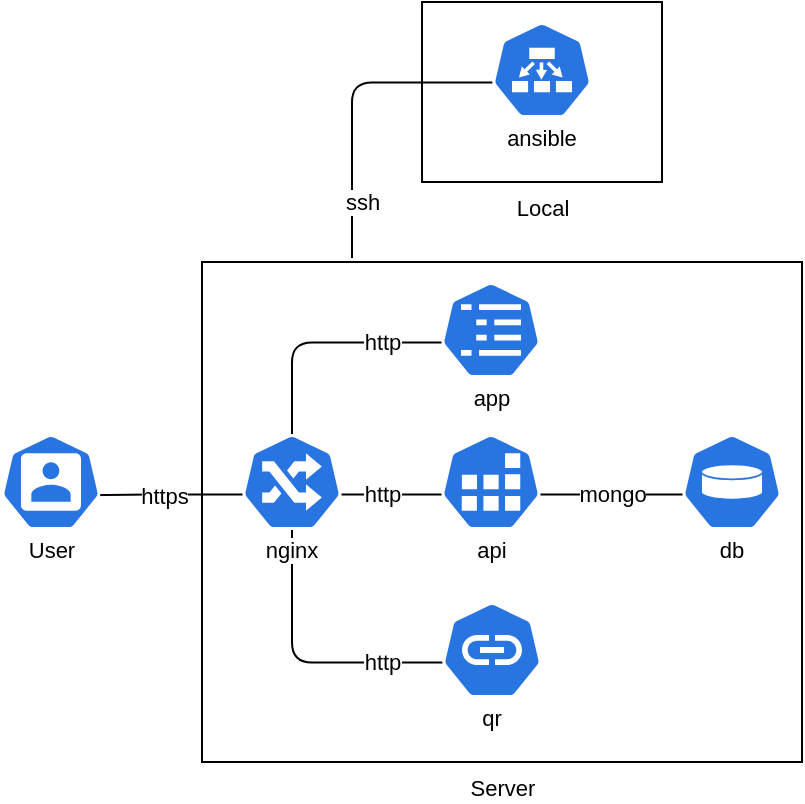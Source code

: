 <mxfile version="12.3.1" type="device" pages="1"><diagram id="6tC8X7svraCS3h9qiEmk" name="Page-1"><mxGraphModel dx="932" dy="529" grid="1" gridSize="10" guides="1" tooltips="1" connect="1" arrows="1" fold="1" page="1" pageScale="1" pageWidth="850" pageHeight="1100" math="0" shadow="0"><root><mxCell id="0"/><mxCell id="1" parent="0"/><mxCell id="0Ybc9fQAYzImtGzKFhLf-19" value="Local" style="verticalLabelPosition=bottom;verticalAlign=top;html=1;shape=mxgraph.basic.rect;fillColor2=none;strokeWidth=1;size=20;indent=5;fontSize=11;" vertex="1" parent="1"><mxGeometry x="610" y="100" width="120" height="90" as="geometry"/></mxCell><mxCell id="0Ybc9fQAYzImtGzKFhLf-30" value="Local" style="verticalLabelPosition=bottom;verticalAlign=top;html=1;shape=mxgraph.basic.rect;fillColor2=none;strokeWidth=1;size=20;indent=5;fontSize=11;" vertex="1" parent="1"><mxGeometry x="610" y="230" width="120" height="90" as="geometry"/></mxCell><mxCell id="0Ybc9fQAYzImtGzKFhLf-21" value="" style="endArrow=none;html=1;edgeStyle=orthogonalEdgeStyle;entryX=0.005;entryY=0.63;entryDx=0;entryDy=0;fontSize=11;exitX=0.25;exitY=-0.008;exitDx=0;exitDy=0;exitPerimeter=0;entryPerimeter=0;" edge="1" parent="1" source="8y0ubSiFGHM9enMMzZYz-4" target="8y0ubSiFGHM9enMMzZYz-7"><mxGeometry width="50" height="50" relative="1" as="geometry"><mxPoint x="620" y="180" as="sourcePoint"/><mxPoint x="460" y="356" as="targetPoint"/><Array as="points"><mxPoint x="575" y="140"/></Array></mxGeometry></mxCell><mxCell id="0Ybc9fQAYzImtGzKFhLf-29" value="ssh" style="text;html=1;align=center;verticalAlign=middle;resizable=0;points=[];;labelBackgroundColor=#ffffff;fontSize=11;" vertex="1" connectable="0" parent="0Ybc9fQAYzImtGzKFhLf-21"><mxGeometry x="-0.259" relative="1" as="geometry"><mxPoint x="5" y="30.5" as="offset"/></mxGeometry></mxCell><mxCell id="8y0ubSiFGHM9enMMzZYz-4" value="Server" style="verticalLabelPosition=bottom;verticalAlign=top;html=1;shape=mxgraph.basic.rect;fillColor2=none;strokeWidth=1;size=20;indent=5;fontSize=11;" parent="1" vertex="1"><mxGeometry x="500" y="230" width="300" height="250" as="geometry"/></mxCell><mxCell id="0Ybc9fQAYzImtGzKFhLf-17" value="" style="endArrow=none;html=1;exitX=0.5;exitY=0;exitDx=0;exitDy=0;entryX=0.005;entryY=0.63;entryDx=0;entryDy=0;entryPerimeter=0;edgeStyle=orthogonalEdgeStyle;fontSize=11;" edge="1" parent="1" source="0Ybc9fQAYzImtGzKFhLf-4" target="0Ybc9fQAYzImtGzKFhLf-6"><mxGeometry width="50" height="50" relative="1" as="geometry"><mxPoint x="580.069" y="356.517" as="sourcePoint"/><mxPoint x="620.069" y="356.517" as="targetPoint"/><Array as="points"><mxPoint x="545" y="430"/></Array></mxGeometry></mxCell><mxCell id="0Ybc9fQAYzImtGzKFhLf-23" value="http" style="text;html=1;align=center;verticalAlign=middle;resizable=0;points=[];;labelBackgroundColor=#ffffff;fontSize=11;" vertex="1" connectable="0" parent="0Ybc9fQAYzImtGzKFhLf-17"><mxGeometry x="-0.348" y="1" relative="1" as="geometry"><mxPoint x="44" y="20" as="offset"/></mxGeometry></mxCell><mxCell id="0Ybc9fQAYzImtGzKFhLf-2" value="" style="group;fontSize=11;" vertex="1" connectable="0" parent="1"><mxGeometry x="619.5" y="240" width="50" height="68" as="geometry"/></mxCell><mxCell id="8y0ubSiFGHM9enMMzZYz-6" value="" style="html=1;dashed=0;whitespace=wrap;fillColor=#2875E2;strokeColor=#ffffff;points=[[0.005,0.63,0],[0.1,0.2,0],[0.9,0.2,0],[0.5,0,0],[0.995,0.63,0],[0.72,0.99,0],[0.5,1,0],[0.28,0.99,0]];shape=mxgraph.kubernetes.icon;prIcon=cm;fontSize=11;" parent="0Ybc9fQAYzImtGzKFhLf-2" vertex="1"><mxGeometry width="50" height="48" as="geometry"/></mxCell><mxCell id="0Ybc9fQAYzImtGzKFhLf-1" value="app" style="text;html=1;strokeColor=none;fillColor=none;align=center;verticalAlign=middle;whiteSpace=wrap;rounded=0;labelBackgroundColor=#ffffff;fontSize=11;" vertex="1" parent="0Ybc9fQAYzImtGzKFhLf-2"><mxGeometry x="5" y="48" width="40" height="20" as="geometry"/></mxCell><mxCell id="0Ybc9fQAYzImtGzKFhLf-9" value="" style="group;fontSize=11;" vertex="1" connectable="0" parent="1"><mxGeometry x="645" y="110" width="50" height="68" as="geometry"/></mxCell><mxCell id="8y0ubSiFGHM9enMMzZYz-7" value="" style="html=1;dashed=0;whitespace=wrap;fillColor=#2875E2;strokeColor=#ffffff;points=[[0.005,0.63,0],[0.1,0.2,0],[0.9,0.2,0],[0.5,0,0],[0.995,0.63,0],[0.72,0.99,0],[0.5,1,0],[0.28,0.99,0]];shape=mxgraph.kubernetes.icon;prIcon=ep;fontSize=11;" parent="0Ybc9fQAYzImtGzKFhLf-9" vertex="1"><mxGeometry width="50" height="48" as="geometry"/></mxCell><mxCell id="0Ybc9fQAYzImtGzKFhLf-8" value="ansible" style="text;html=1;strokeColor=none;fillColor=none;align=center;verticalAlign=middle;whiteSpace=wrap;rounded=0;labelBackgroundColor=#ffffff;fontSize=11;" vertex="1" parent="0Ybc9fQAYzImtGzKFhLf-9"><mxGeometry x="5" y="48" width="40" height="20" as="geometry"/></mxCell><mxCell id="0Ybc9fQAYzImtGzKFhLf-10" value="" style="group;fontSize=11;" vertex="1" connectable="0" parent="1"><mxGeometry x="740" y="316" width="50" height="68" as="geometry"/></mxCell><mxCell id="8y0ubSiFGHM9enMMzZYz-3" value="" style="html=1;dashed=0;whitespace=wrap;fillColor=#2875E2;strokeColor=#ffffff;points=[[0.005,0.63,0],[0.1,0.2,0],[0.9,0.2,0],[0.5,0,0],[0.995,0.63,0],[0.72,0.99,0],[0.5,1,0],[0.28,0.99,0]];shape=mxgraph.kubernetes.icon;prIcon=pv;fontSize=11;" parent="0Ybc9fQAYzImtGzKFhLf-10" vertex="1"><mxGeometry width="50" height="48" as="geometry"/></mxCell><mxCell id="0Ybc9fQAYzImtGzKFhLf-3" value="db" style="text;html=1;strokeColor=none;fillColor=none;align=center;verticalAlign=middle;whiteSpace=wrap;rounded=0;labelBackgroundColor=#ffffff;fontSize=11;" vertex="1" parent="0Ybc9fQAYzImtGzKFhLf-10"><mxGeometry x="4.5" y="48" width="40" height="20" as="geometry"/></mxCell><mxCell id="0Ybc9fQAYzImtGzKFhLf-11" value="" style="group;fontSize=11;" vertex="1" connectable="0" parent="1"><mxGeometry x="619.5" y="316" width="50" height="68" as="geometry"/></mxCell><mxCell id="8y0ubSiFGHM9enMMzZYz-10" value="" style="html=1;dashed=0;whitespace=wrap;fillColor=#2875E2;strokeColor=#ffffff;points=[[0.005,0.63,0],[0.1,0.2,0],[0.9,0.2,0],[0.5,0,0],[0.995,0.63,0],[0.72,0.99,0],[0.5,1,0],[0.28,0.99,0]];shape=mxgraph.kubernetes.icon;prIcon=job;fontSize=11;" parent="0Ybc9fQAYzImtGzKFhLf-11" vertex="1"><mxGeometry width="50" height="48" as="geometry"/></mxCell><mxCell id="0Ybc9fQAYzImtGzKFhLf-5" value="api" style="text;html=1;strokeColor=none;fillColor=none;align=center;verticalAlign=middle;whiteSpace=wrap;rounded=0;labelBackgroundColor=#ffffff;fontSize=11;" vertex="1" parent="0Ybc9fQAYzImtGzKFhLf-11"><mxGeometry x="5" y="48" width="40" height="20" as="geometry"/></mxCell><mxCell id="0Ybc9fQAYzImtGzKFhLf-12" value="" style="group;fontSize=11;" vertex="1" connectable="0" parent="1"><mxGeometry x="520" y="316" width="50" height="68" as="geometry"/></mxCell><mxCell id="8y0ubSiFGHM9enMMzZYz-2" value="" style="html=1;dashed=0;whitespace=wrap;fillColor=#2875E2;strokeColor=#ffffff;points=[[0.005,0.63,0],[0.1,0.2,0],[0.9,0.2,0],[0.5,0,0],[0.995,0.63,0],[0.72,0.99,0],[0.5,1,0],[0.28,0.99,0]];shape=mxgraph.kubernetes.icon;prIcon=ing;fontSize=11;" parent="0Ybc9fQAYzImtGzKFhLf-12" vertex="1"><mxGeometry width="50" height="48" as="geometry"/></mxCell><mxCell id="0Ybc9fQAYzImtGzKFhLf-4" value="nginx" style="text;html=1;strokeColor=none;fillColor=none;align=center;verticalAlign=middle;whiteSpace=wrap;rounded=0;labelBackgroundColor=#ffffff;fontSize=11;" vertex="1" parent="0Ybc9fQAYzImtGzKFhLf-12"><mxGeometry x="5" y="48" width="40" height="20" as="geometry"/></mxCell><mxCell id="0Ybc9fQAYzImtGzKFhLf-13" value="" style="group;fontSize=11;" vertex="1" connectable="0" parent="1"><mxGeometry x="620" y="400" width="50" height="68" as="geometry"/></mxCell><mxCell id="0Ybc9fQAYzImtGzKFhLf-6" value="" style="html=1;dashed=0;whitespace=wrap;fillColor=#2875E2;strokeColor=#ffffff;points=[[0.005,0.63,0],[0.1,0.2,0],[0.9,0.2,0],[0.5,0,0],[0.995,0.63,0],[0.72,0.99,0],[0.5,1,0],[0.28,0.99,0]];shape=mxgraph.kubernetes.icon;prIcon=crb;fontSize=11;" vertex="1" parent="0Ybc9fQAYzImtGzKFhLf-13"><mxGeometry width="50" height="48" as="geometry"/></mxCell><mxCell id="0Ybc9fQAYzImtGzKFhLf-7" value="qr" style="text;html=1;strokeColor=none;fillColor=none;align=center;verticalAlign=middle;whiteSpace=wrap;rounded=0;labelBackgroundColor=#ffffff;fontSize=11;" vertex="1" parent="0Ybc9fQAYzImtGzKFhLf-13"><mxGeometry x="5" y="48" width="40" height="20" as="geometry"/></mxCell><mxCell id="0Ybc9fQAYzImtGzKFhLf-15" value="" style="endArrow=none;html=1;exitX=0.5;exitY=0;exitDx=0;exitDy=0;exitPerimeter=0;entryX=0.005;entryY=0.63;entryDx=0;entryDy=0;entryPerimeter=0;edgeStyle=orthogonalEdgeStyle;fontSize=11;" edge="1" parent="1" source="8y0ubSiFGHM9enMMzZYz-2" target="8y0ubSiFGHM9enMMzZYz-6"><mxGeometry width="50" height="50" relative="1" as="geometry"><mxPoint x="540" y="310" as="sourcePoint"/><mxPoint x="590" y="260" as="targetPoint"/></mxGeometry></mxCell><mxCell id="0Ybc9fQAYzImtGzKFhLf-22" value="http" style="text;html=1;align=center;verticalAlign=middle;resizable=0;points=[];;labelBackgroundColor=#ffffff;fontSize=11;" vertex="1" connectable="0" parent="0Ybc9fQAYzImtGzKFhLf-15"><mxGeometry x="0.682" y="-2" relative="1" as="geometry"><mxPoint x="-11" y="-2" as="offset"/></mxGeometry></mxCell><mxCell id="0Ybc9fQAYzImtGzKFhLf-16" value="http" style="endArrow=none;html=1;exitX=0.995;exitY=0.63;exitDx=0;exitDy=0;exitPerimeter=0;entryX=0.005;entryY=0.63;entryDx=0;entryDy=0;entryPerimeter=0;edgeStyle=orthogonalEdgeStyle;fontSize=11;" edge="1" parent="1" source="8y0ubSiFGHM9enMMzZYz-2" target="8y0ubSiFGHM9enMMzZYz-10"><mxGeometry x="-0.192" width="50" height="50" relative="1" as="geometry"><mxPoint x="555.241" y="326.172" as="sourcePoint"/><mxPoint x="620.069" y="279.966" as="targetPoint"/><mxPoint as="offset"/></mxGeometry></mxCell><mxCell id="0Ybc9fQAYzImtGzKFhLf-18" value="mongo" style="endArrow=none;html=1;exitX=0.995;exitY=0.63;exitDx=0;exitDy=0;exitPerimeter=0;entryX=0.005;entryY=0.63;entryDx=0;entryDy=0;entryPerimeter=0;edgeStyle=orthogonalEdgeStyle;fontSize=11;" edge="1" parent="1" source="8y0ubSiFGHM9enMMzZYz-10" target="8y0ubSiFGHM9enMMzZYz-3"><mxGeometry width="50" height="50" relative="1" as="geometry"><mxPoint x="580.069" y="356.517" as="sourcePoint"/><mxPoint x="620.069" y="356.517" as="targetPoint"/></mxGeometry></mxCell><mxCell id="0Ybc9fQAYzImtGzKFhLf-20" value="https" style="endArrow=none;html=1;exitX=0.005;exitY=0.63;exitDx=0;exitDy=0;exitPerimeter=0;edgeStyle=orthogonalEdgeStyle;entryX=0.824;entryY=0.637;entryDx=0;entryDy=0;entryPerimeter=0;fontSize=11;" edge="1" parent="1" source="8y0ubSiFGHM9enMMzZYz-2" target="0Ybc9fQAYzImtGzKFhLf-24"><mxGeometry width="50" height="50" relative="1" as="geometry"><mxPoint x="580.069" y="356.172" as="sourcePoint"/><mxPoint x="450" y="346" as="targetPoint"/></mxGeometry></mxCell><mxCell id="0Ybc9fQAYzImtGzKFhLf-24" value="" style="html=1;dashed=0;whitespace=wrap;fillColor=#2875E2;strokeColor=#ffffff;points=[[0.005,0.63,0],[0.1,0.2,0],[0.9,0.2,0],[0.5,0,0],[0.995,0.63,0],[0.72,0.99,0],[0.5,1,0],[0.28,0.99,0]];shape=mxgraph.kubernetes.icon;prIcon=user;labelBackgroundColor=#ffffff;fontSize=11;" vertex="1" parent="1"><mxGeometry x="399.5" y="316" width="50" height="48" as="geometry"/></mxCell><mxCell id="0Ybc9fQAYzImtGzKFhLf-26" value="User" style="text;html=1;strokeColor=none;fillColor=none;align=center;verticalAlign=middle;whiteSpace=wrap;rounded=0;labelBackgroundColor=#ffffff;fontSize=11;" vertex="1" parent="1"><mxGeometry x="404.5" y="364" width="40" height="20" as="geometry"/></mxCell></root></mxGraphModel></diagram></mxfile>
